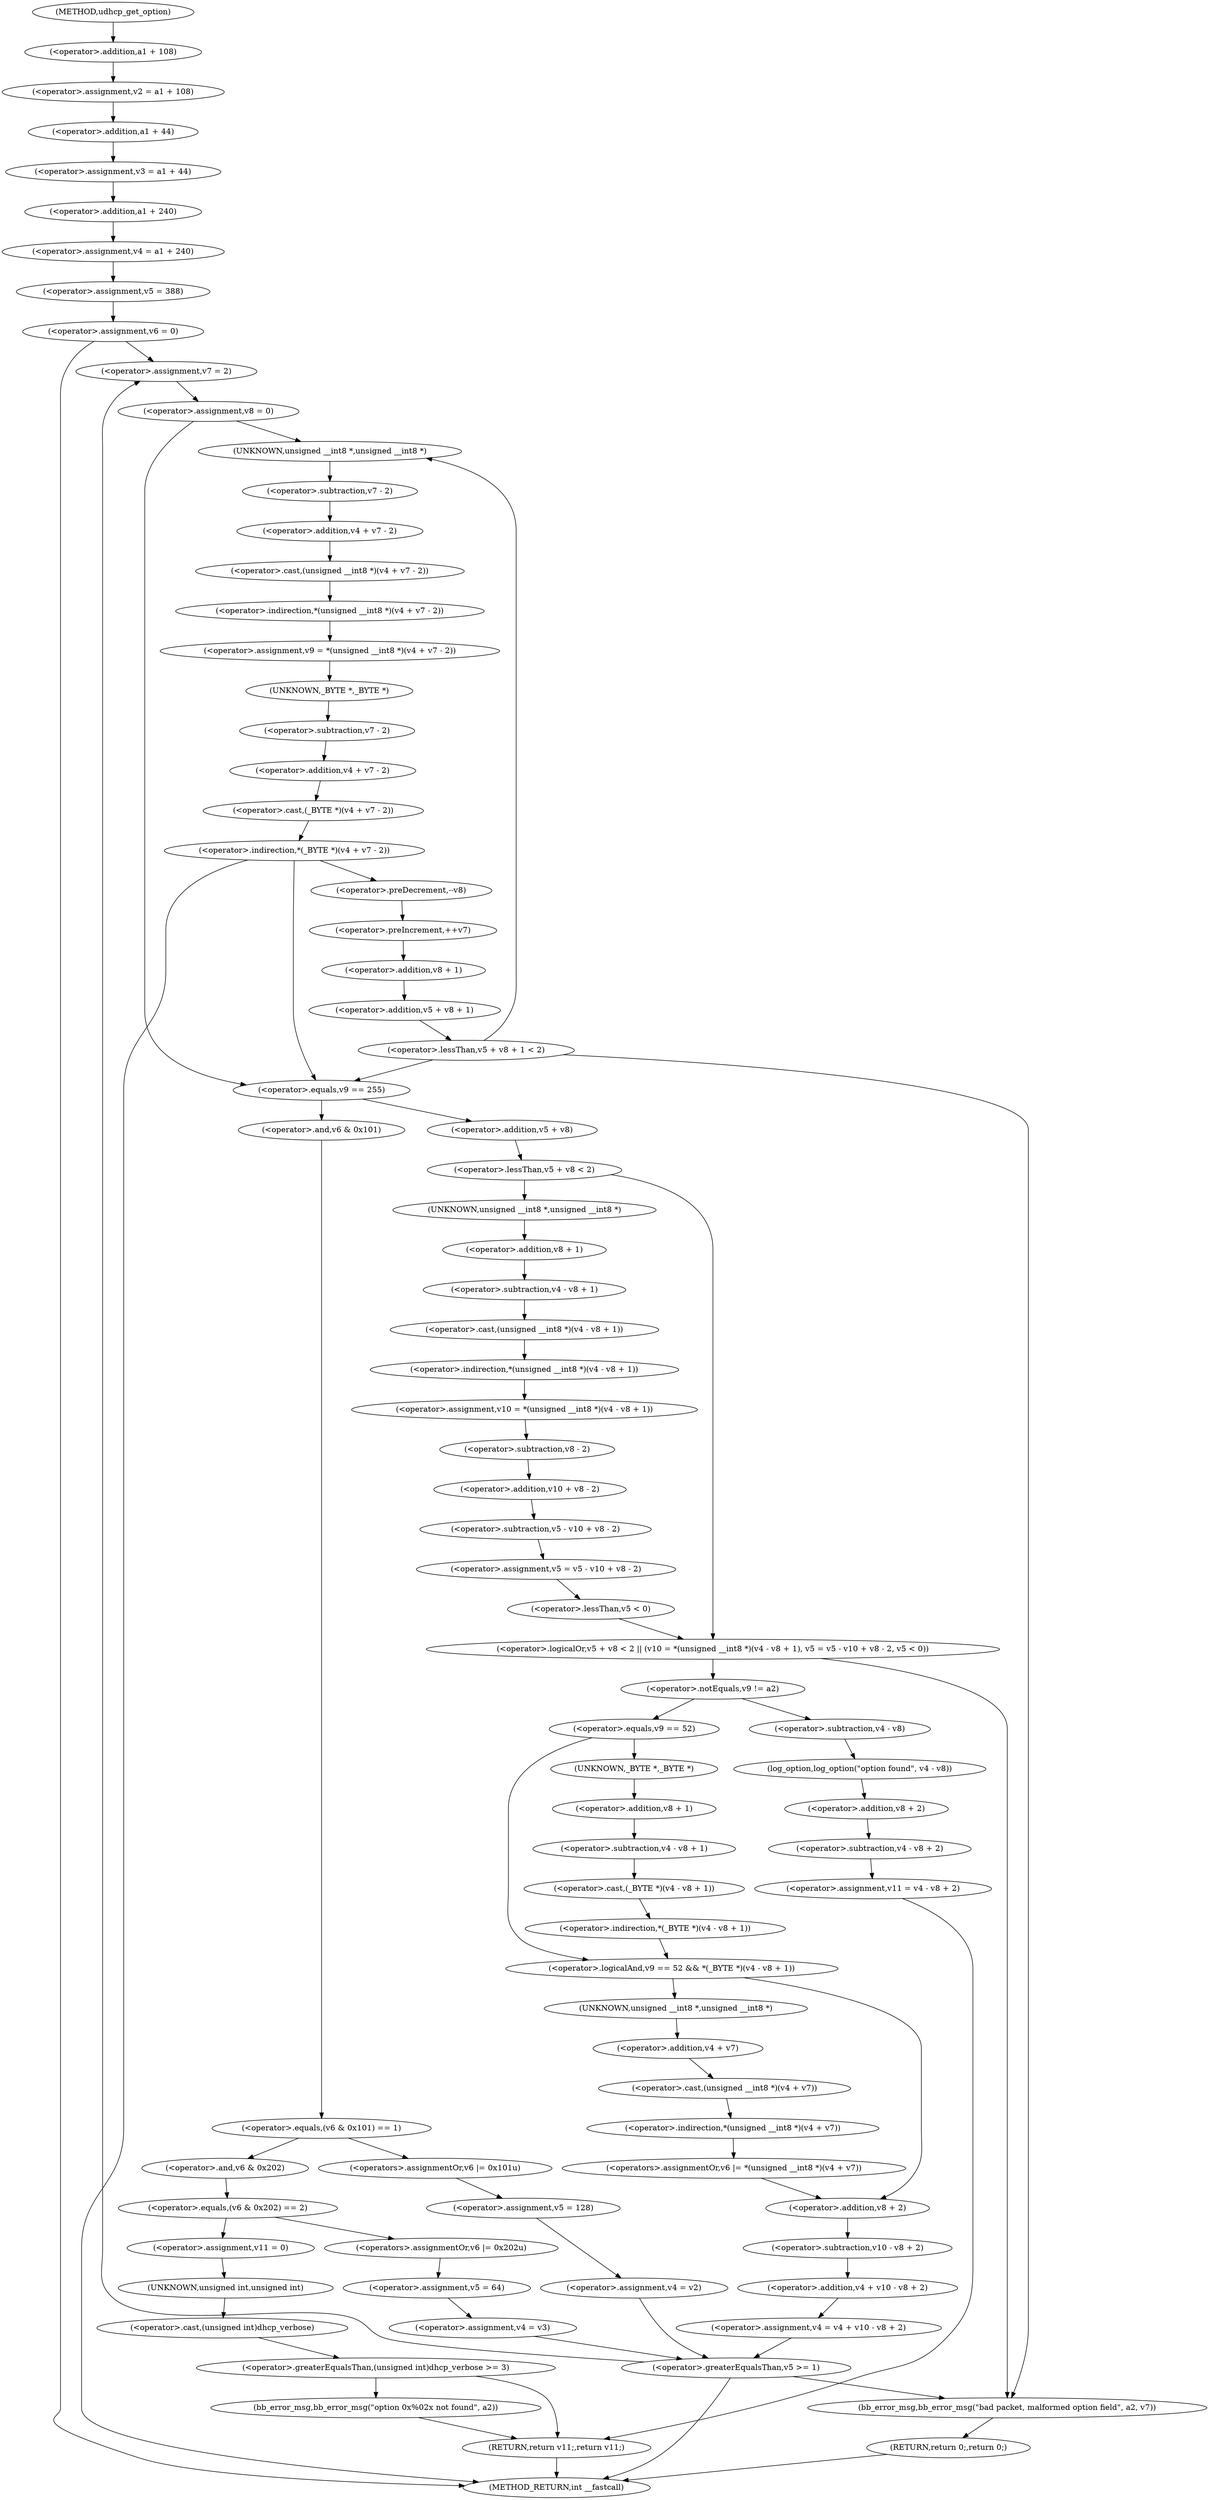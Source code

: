 digraph udhcp_get_option {  
"1000125" [label = "(<operator>.assignment,v2 = a1 + 108)" ]
"1000127" [label = "(<operator>.addition,a1 + 108)" ]
"1000130" [label = "(<operator>.assignment,v3 = a1 + 44)" ]
"1000132" [label = "(<operator>.addition,a1 + 44)" ]
"1000135" [label = "(<operator>.assignment,v4 = a1 + 240)" ]
"1000137" [label = "(<operator>.addition,a1 + 240)" ]
"1000140" [label = "(<operator>.assignment,v5 = 388)" ]
"1000143" [label = "(<operator>.assignment,v6 = 0)" ]
"1000149" [label = "(<operator>.assignment,v7 = 2)" ]
"1000152" [label = "(<operator>.assignment,v8 = 0)" ]
"1000158" [label = "(<operator>.assignment,v9 = *(unsigned __int8 *)(v4 + v7 - 2))" ]
"1000160" [label = "(<operator>.indirection,*(unsigned __int8 *)(v4 + v7 - 2))" ]
"1000161" [label = "(<operator>.cast,(unsigned __int8 *)(v4 + v7 - 2))" ]
"1000162" [label = "(UNKNOWN,unsigned __int8 *,unsigned __int8 *)" ]
"1000163" [label = "(<operator>.addition,v4 + v7 - 2)" ]
"1000165" [label = "(<operator>.subtraction,v7 - 2)" ]
"1000169" [label = "(<operator>.indirection,*(_BYTE *)(v4 + v7 - 2))" ]
"1000170" [label = "(<operator>.cast,(_BYTE *)(v4 + v7 - 2))" ]
"1000171" [label = "(UNKNOWN,_BYTE *,_BYTE *)" ]
"1000172" [label = "(<operator>.addition,v4 + v7 - 2)" ]
"1000174" [label = "(<operator>.subtraction,v7 - 2)" ]
"1000178" [label = "(<operator>.preDecrement,--v8)" ]
"1000180" [label = "(<operator>.preIncrement,++v7)" ]
"1000183" [label = "(<operator>.lessThan,v5 + v8 + 1 < 2)" ]
"1000184" [label = "(<operator>.addition,v5 + v8 + 1)" ]
"1000186" [label = "(<operator>.addition,v8 + 1)" ]
"1000192" [label = "(<operator>.equals,v9 == 255)" ]
"1000197" [label = "(<operator>.equals,(v6 & 0x101) == 1)" ]
"1000198" [label = "(<operator>.and,v6 & 0x101)" ]
"1000203" [label = "(<operators>.assignmentOr,v6 |= 0x101u)" ]
"1000206" [label = "(<operator>.assignment,v5 = 128)" ]
"1000209" [label = "(<operator>.assignment,v4 = v2)" ]
"1000214" [label = "(<operator>.equals,(v6 & 0x202) == 2)" ]
"1000215" [label = "(<operator>.and,v6 & 0x202)" ]
"1000220" [label = "(<operators>.assignmentOr,v6 |= 0x202u)" ]
"1000223" [label = "(<operator>.assignment,v5 = 64)" ]
"1000226" [label = "(<operator>.assignment,v4 = v3)" ]
"1000230" [label = "(<operator>.assignment,v11 = 0)" ]
"1000234" [label = "(<operator>.greaterEqualsThan,(unsigned int)dhcp_verbose >= 3)" ]
"1000235" [label = "(<operator>.cast,(unsigned int)dhcp_verbose)" ]
"1000236" [label = "(UNKNOWN,unsigned int,unsigned int)" ]
"1000239" [label = "(bb_error_msg,bb_error_msg(\"option 0x%02x not found\", a2))" ]
"1000245" [label = "(<operator>.logicalOr,v5 + v8 < 2 || (v10 = *(unsigned __int8 *)(v4 - v8 + 1), v5 = v5 - v10 + v8 - 2, v5 < 0))" ]
"1000246" [label = "(<operator>.lessThan,v5 + v8 < 2)" ]
"1000247" [label = "(<operator>.addition,v5 + v8)" ]
"1000252" [label = "(<operator>.assignment,v10 = *(unsigned __int8 *)(v4 - v8 + 1))" ]
"1000254" [label = "(<operator>.indirection,*(unsigned __int8 *)(v4 - v8 + 1))" ]
"1000255" [label = "(<operator>.cast,(unsigned __int8 *)(v4 - v8 + 1))" ]
"1000256" [label = "(UNKNOWN,unsigned __int8 *,unsigned __int8 *)" ]
"1000257" [label = "(<operator>.subtraction,v4 - v8 + 1)" ]
"1000259" [label = "(<operator>.addition,v8 + 1)" ]
"1000263" [label = "(<operator>.assignment,v5 = v5 - v10 + v8 - 2)" ]
"1000265" [label = "(<operator>.subtraction,v5 - v10 + v8 - 2)" ]
"1000267" [label = "(<operator>.addition,v10 + v8 - 2)" ]
"1000269" [label = "(<operator>.subtraction,v8 - 2)" ]
"1000272" [label = "(<operator>.lessThan,v5 < 0)" ]
"1000277" [label = "(bb_error_msg,bb_error_msg(\"bad packet, malformed option field\", a2, v7))" ]
"1000281" [label = "(RETURN,return 0;,return 0;)" ]
"1000284" [label = "(<operator>.notEquals,v9 != a2)" ]
"1000289" [label = "(<operator>.logicalAnd,v9 == 52 && *(_BYTE *)(v4 - v8 + 1))" ]
"1000290" [label = "(<operator>.equals,v9 == 52)" ]
"1000293" [label = "(<operator>.indirection,*(_BYTE *)(v4 - v8 + 1))" ]
"1000294" [label = "(<operator>.cast,(_BYTE *)(v4 - v8 + 1))" ]
"1000295" [label = "(UNKNOWN,_BYTE *,_BYTE *)" ]
"1000296" [label = "(<operator>.subtraction,v4 - v8 + 1)" ]
"1000298" [label = "(<operator>.addition,v8 + 1)" ]
"1000301" [label = "(<operators>.assignmentOr,v6 |= *(unsigned __int8 *)(v4 + v7))" ]
"1000303" [label = "(<operator>.indirection,*(unsigned __int8 *)(v4 + v7))" ]
"1000304" [label = "(<operator>.cast,(unsigned __int8 *)(v4 + v7))" ]
"1000305" [label = "(UNKNOWN,unsigned __int8 *,unsigned __int8 *)" ]
"1000306" [label = "(<operator>.addition,v4 + v7)" ]
"1000309" [label = "(<operator>.assignment,v4 = v4 + v10 - v8 + 2)" ]
"1000311" [label = "(<operator>.addition,v4 + v10 - v8 + 2)" ]
"1000313" [label = "(<operator>.subtraction,v10 - v8 + 2)" ]
"1000315" [label = "(<operator>.addition,v8 + 2)" ]
"1000320" [label = "(<operator>.greaterEqualsThan,v5 >= 1)" ]
"1000325" [label = "(log_option,log_option(\"option found\", v4 - v8))" ]
"1000327" [label = "(<operator>.subtraction,v4 - v8)" ]
"1000330" [label = "(<operator>.assignment,v11 = v4 - v8 + 2)" ]
"1000332" [label = "(<operator>.subtraction,v4 - v8 + 2)" ]
"1000334" [label = "(<operator>.addition,v8 + 2)" ]
"1000337" [label = "(RETURN,return v11;,return v11;)" ]
"1000111" [label = "(METHOD,udhcp_get_option)" ]
"1000339" [label = "(METHOD_RETURN,int __fastcall)" ]
  "1000125" -> "1000132" 
  "1000127" -> "1000125" 
  "1000130" -> "1000137" 
  "1000132" -> "1000130" 
  "1000135" -> "1000140" 
  "1000137" -> "1000135" 
  "1000140" -> "1000143" 
  "1000143" -> "1000339" 
  "1000143" -> "1000149" 
  "1000149" -> "1000152" 
  "1000152" -> "1000162" 
  "1000152" -> "1000192" 
  "1000158" -> "1000171" 
  "1000160" -> "1000158" 
  "1000161" -> "1000160" 
  "1000162" -> "1000165" 
  "1000163" -> "1000161" 
  "1000165" -> "1000163" 
  "1000169" -> "1000339" 
  "1000169" -> "1000192" 
  "1000169" -> "1000178" 
  "1000170" -> "1000169" 
  "1000171" -> "1000174" 
  "1000172" -> "1000170" 
  "1000174" -> "1000172" 
  "1000178" -> "1000180" 
  "1000180" -> "1000186" 
  "1000183" -> "1000162" 
  "1000183" -> "1000192" 
  "1000183" -> "1000277" 
  "1000184" -> "1000183" 
  "1000186" -> "1000184" 
  "1000192" -> "1000198" 
  "1000192" -> "1000247" 
  "1000197" -> "1000203" 
  "1000197" -> "1000215" 
  "1000198" -> "1000197" 
  "1000203" -> "1000206" 
  "1000206" -> "1000209" 
  "1000209" -> "1000320" 
  "1000214" -> "1000220" 
  "1000214" -> "1000230" 
  "1000215" -> "1000214" 
  "1000220" -> "1000223" 
  "1000223" -> "1000226" 
  "1000226" -> "1000320" 
  "1000230" -> "1000236" 
  "1000234" -> "1000239" 
  "1000234" -> "1000337" 
  "1000235" -> "1000234" 
  "1000236" -> "1000235" 
  "1000239" -> "1000337" 
  "1000245" -> "1000277" 
  "1000245" -> "1000284" 
  "1000246" -> "1000245" 
  "1000246" -> "1000256" 
  "1000247" -> "1000246" 
  "1000252" -> "1000269" 
  "1000254" -> "1000252" 
  "1000255" -> "1000254" 
  "1000256" -> "1000259" 
  "1000257" -> "1000255" 
  "1000259" -> "1000257" 
  "1000263" -> "1000272" 
  "1000265" -> "1000263" 
  "1000267" -> "1000265" 
  "1000269" -> "1000267" 
  "1000272" -> "1000245" 
  "1000277" -> "1000281" 
  "1000281" -> "1000339" 
  "1000284" -> "1000290" 
  "1000284" -> "1000327" 
  "1000289" -> "1000305" 
  "1000289" -> "1000315" 
  "1000290" -> "1000295" 
  "1000290" -> "1000289" 
  "1000293" -> "1000289" 
  "1000294" -> "1000293" 
  "1000295" -> "1000298" 
  "1000296" -> "1000294" 
  "1000298" -> "1000296" 
  "1000301" -> "1000315" 
  "1000303" -> "1000301" 
  "1000304" -> "1000303" 
  "1000305" -> "1000306" 
  "1000306" -> "1000304" 
  "1000309" -> "1000320" 
  "1000311" -> "1000309" 
  "1000313" -> "1000311" 
  "1000315" -> "1000313" 
  "1000320" -> "1000339" 
  "1000320" -> "1000149" 
  "1000320" -> "1000277" 
  "1000325" -> "1000334" 
  "1000327" -> "1000325" 
  "1000330" -> "1000337" 
  "1000332" -> "1000330" 
  "1000334" -> "1000332" 
  "1000337" -> "1000339" 
  "1000111" -> "1000127" 
}

